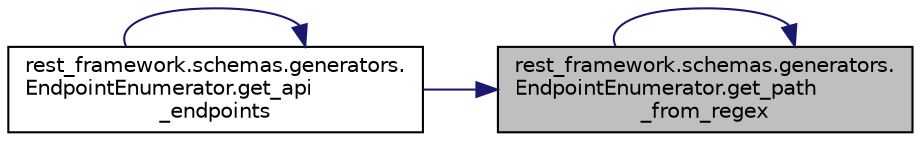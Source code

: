 digraph "rest_framework.schemas.generators.EndpointEnumerator.get_path_from_regex"
{
 // LATEX_PDF_SIZE
  edge [fontname="Helvetica",fontsize="10",labelfontname="Helvetica",labelfontsize="10"];
  node [fontname="Helvetica",fontsize="10",shape=record];
  rankdir="RL";
  Node1 [label="rest_framework.schemas.generators.\lEndpointEnumerator.get_path\l_from_regex",height=0.2,width=0.4,color="black", fillcolor="grey75", style="filled", fontcolor="black",tooltip=" "];
  Node1 -> Node2 [dir="back",color="midnightblue",fontsize="10",style="solid",fontname="Helvetica"];
  Node2 [label="rest_framework.schemas.generators.\lEndpointEnumerator.get_api\l_endpoints",height=0.2,width=0.4,color="black", fillcolor="white", style="filled",URL="$d6/dc4/classrest__framework_1_1schemas_1_1generators_1_1_endpoint_enumerator.html#ac93f3e36cc8481f1edcb439ad0ecad2a",tooltip=" "];
  Node2 -> Node2 [dir="back",color="midnightblue",fontsize="10",style="solid",fontname="Helvetica"];
  Node1 -> Node1 [dir="back",color="midnightblue",fontsize="10",style="solid",fontname="Helvetica"];
}
